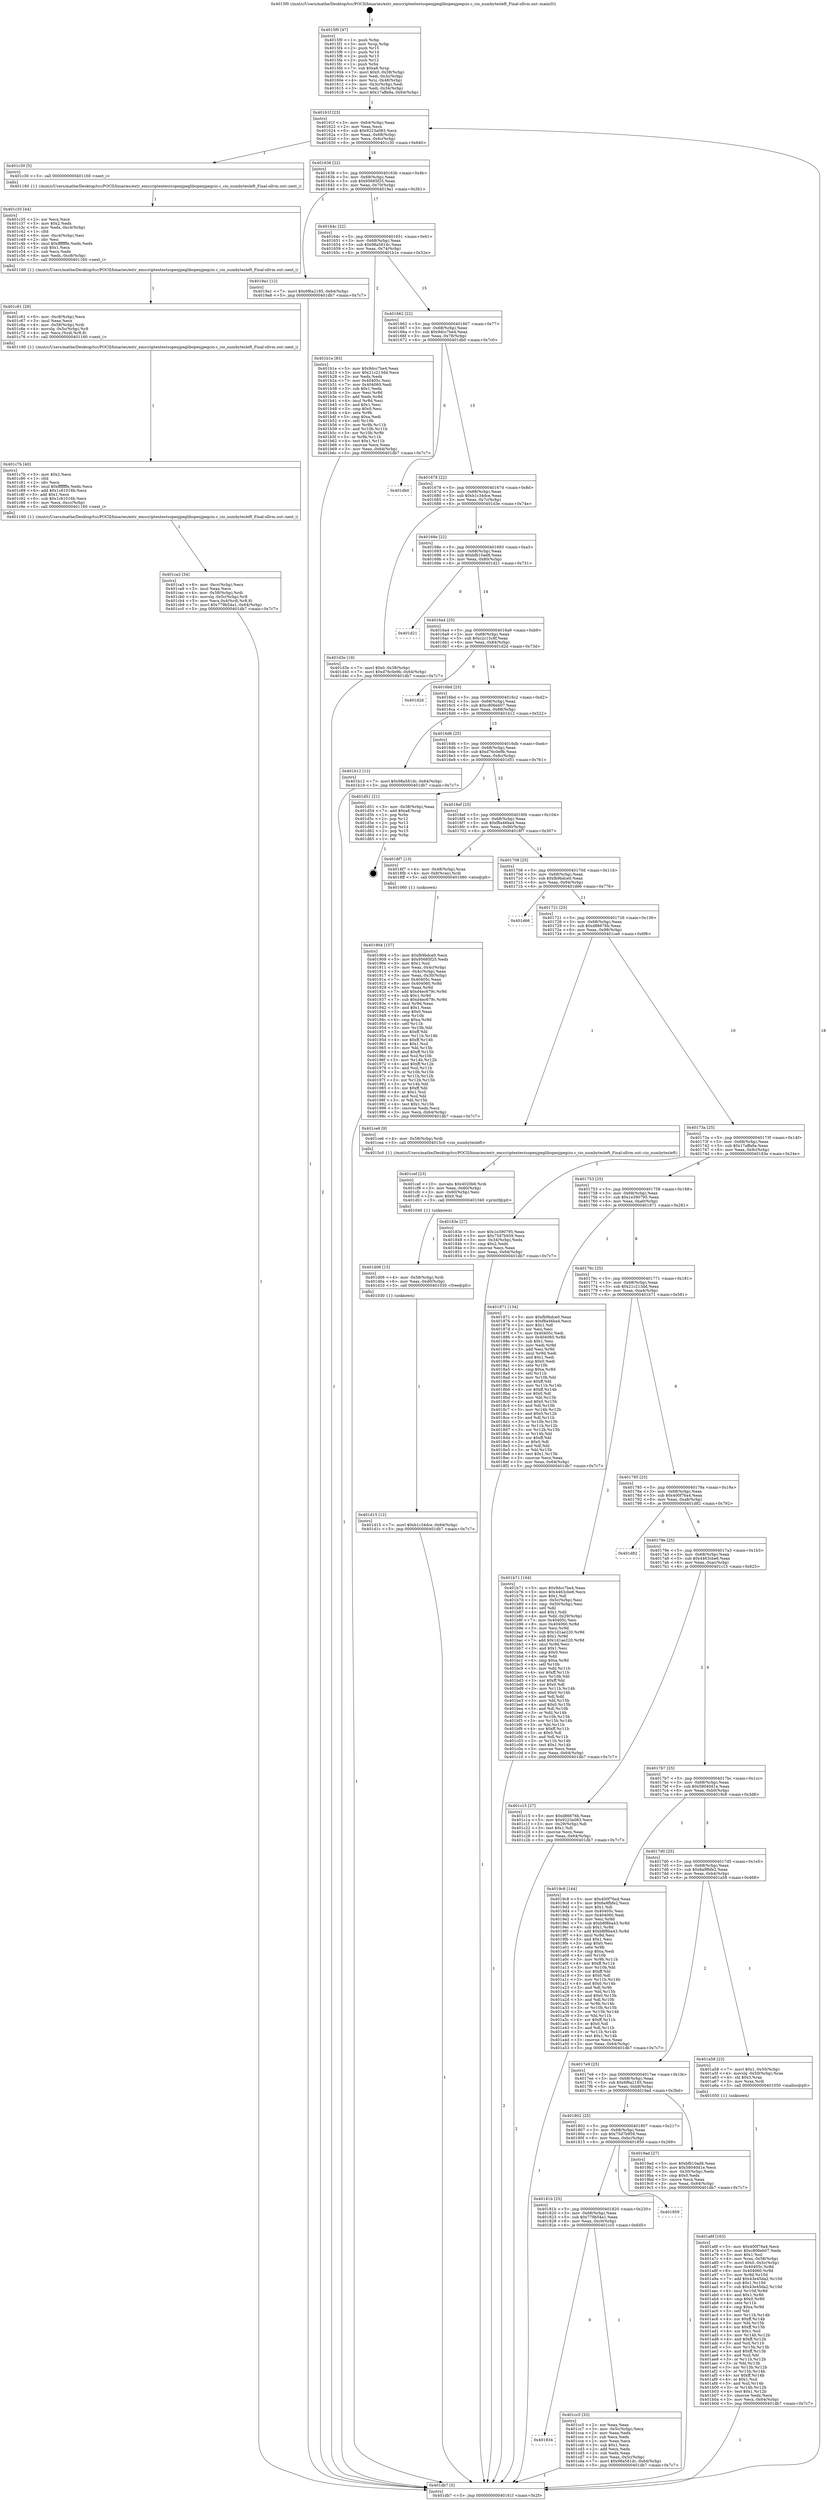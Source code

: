 digraph "0x4015f0" {
  label = "0x4015f0 (/mnt/c/Users/mathe/Desktop/tcc/POCII/binaries/extr_emscriptentestsopenjpeglibopenjpegcio.c_cio_numbytesleft_Final-ollvm.out::main(0))"
  labelloc = "t"
  node[shape=record]

  Entry [label="",width=0.3,height=0.3,shape=circle,fillcolor=black,style=filled]
  "0x40161f" [label="{
     0x40161f [23]\l
     | [instrs]\l
     &nbsp;&nbsp;0x40161f \<+3\>: mov -0x64(%rbp),%eax\l
     &nbsp;&nbsp;0x401622 \<+2\>: mov %eax,%ecx\l
     &nbsp;&nbsp;0x401624 \<+6\>: sub $0x9223a083,%ecx\l
     &nbsp;&nbsp;0x40162a \<+3\>: mov %eax,-0x68(%rbp)\l
     &nbsp;&nbsp;0x40162d \<+3\>: mov %ecx,-0x6c(%rbp)\l
     &nbsp;&nbsp;0x401630 \<+6\>: je 0000000000401c30 \<main+0x640\>\l
  }"]
  "0x401c30" [label="{
     0x401c30 [5]\l
     | [instrs]\l
     &nbsp;&nbsp;0x401c30 \<+5\>: call 0000000000401160 \<next_i\>\l
     | [calls]\l
     &nbsp;&nbsp;0x401160 \{1\} (/mnt/c/Users/mathe/Desktop/tcc/POCII/binaries/extr_emscriptentestsopenjpeglibopenjpegcio.c_cio_numbytesleft_Final-ollvm.out::next_i)\l
  }"]
  "0x401636" [label="{
     0x401636 [22]\l
     | [instrs]\l
     &nbsp;&nbsp;0x401636 \<+5\>: jmp 000000000040163b \<main+0x4b\>\l
     &nbsp;&nbsp;0x40163b \<+3\>: mov -0x68(%rbp),%eax\l
     &nbsp;&nbsp;0x40163e \<+5\>: sub $0x95685f25,%eax\l
     &nbsp;&nbsp;0x401643 \<+3\>: mov %eax,-0x70(%rbp)\l
     &nbsp;&nbsp;0x401646 \<+6\>: je 00000000004019a1 \<main+0x3b1\>\l
  }"]
  Exit [label="",width=0.3,height=0.3,shape=circle,fillcolor=black,style=filled,peripheries=2]
  "0x4019a1" [label="{
     0x4019a1 [12]\l
     | [instrs]\l
     &nbsp;&nbsp;0x4019a1 \<+7\>: movl $0x6f6a2185,-0x64(%rbp)\l
     &nbsp;&nbsp;0x4019a8 \<+5\>: jmp 0000000000401db7 \<main+0x7c7\>\l
  }"]
  "0x40164c" [label="{
     0x40164c [22]\l
     | [instrs]\l
     &nbsp;&nbsp;0x40164c \<+5\>: jmp 0000000000401651 \<main+0x61\>\l
     &nbsp;&nbsp;0x401651 \<+3\>: mov -0x68(%rbp),%eax\l
     &nbsp;&nbsp;0x401654 \<+5\>: sub $0x98a581dc,%eax\l
     &nbsp;&nbsp;0x401659 \<+3\>: mov %eax,-0x74(%rbp)\l
     &nbsp;&nbsp;0x40165c \<+6\>: je 0000000000401b1e \<main+0x52e\>\l
  }"]
  "0x401d15" [label="{
     0x401d15 [12]\l
     | [instrs]\l
     &nbsp;&nbsp;0x401d15 \<+7\>: movl $0xb1c34dce,-0x64(%rbp)\l
     &nbsp;&nbsp;0x401d1c \<+5\>: jmp 0000000000401db7 \<main+0x7c7\>\l
  }"]
  "0x401b1e" [label="{
     0x401b1e [83]\l
     | [instrs]\l
     &nbsp;&nbsp;0x401b1e \<+5\>: mov $0x9dcc7be4,%eax\l
     &nbsp;&nbsp;0x401b23 \<+5\>: mov $0x21c213dd,%ecx\l
     &nbsp;&nbsp;0x401b28 \<+2\>: xor %edx,%edx\l
     &nbsp;&nbsp;0x401b2a \<+7\>: mov 0x40405c,%esi\l
     &nbsp;&nbsp;0x401b31 \<+7\>: mov 0x404060,%edi\l
     &nbsp;&nbsp;0x401b38 \<+3\>: sub $0x1,%edx\l
     &nbsp;&nbsp;0x401b3b \<+3\>: mov %esi,%r8d\l
     &nbsp;&nbsp;0x401b3e \<+3\>: add %edx,%r8d\l
     &nbsp;&nbsp;0x401b41 \<+4\>: imul %r8d,%esi\l
     &nbsp;&nbsp;0x401b45 \<+3\>: and $0x1,%esi\l
     &nbsp;&nbsp;0x401b48 \<+3\>: cmp $0x0,%esi\l
     &nbsp;&nbsp;0x401b4b \<+4\>: sete %r9b\l
     &nbsp;&nbsp;0x401b4f \<+3\>: cmp $0xa,%edi\l
     &nbsp;&nbsp;0x401b52 \<+4\>: setl %r10b\l
     &nbsp;&nbsp;0x401b56 \<+3\>: mov %r9b,%r11b\l
     &nbsp;&nbsp;0x401b59 \<+3\>: and %r10b,%r11b\l
     &nbsp;&nbsp;0x401b5c \<+3\>: xor %r10b,%r9b\l
     &nbsp;&nbsp;0x401b5f \<+3\>: or %r9b,%r11b\l
     &nbsp;&nbsp;0x401b62 \<+4\>: test $0x1,%r11b\l
     &nbsp;&nbsp;0x401b66 \<+3\>: cmovne %ecx,%eax\l
     &nbsp;&nbsp;0x401b69 \<+3\>: mov %eax,-0x64(%rbp)\l
     &nbsp;&nbsp;0x401b6c \<+5\>: jmp 0000000000401db7 \<main+0x7c7\>\l
  }"]
  "0x401662" [label="{
     0x401662 [22]\l
     | [instrs]\l
     &nbsp;&nbsp;0x401662 \<+5\>: jmp 0000000000401667 \<main+0x77\>\l
     &nbsp;&nbsp;0x401667 \<+3\>: mov -0x68(%rbp),%eax\l
     &nbsp;&nbsp;0x40166a \<+5\>: sub $0x9dcc7be4,%eax\l
     &nbsp;&nbsp;0x40166f \<+3\>: mov %eax,-0x78(%rbp)\l
     &nbsp;&nbsp;0x401672 \<+6\>: je 0000000000401db0 \<main+0x7c0\>\l
  }"]
  "0x401d06" [label="{
     0x401d06 [15]\l
     | [instrs]\l
     &nbsp;&nbsp;0x401d06 \<+4\>: mov -0x58(%rbp),%rdi\l
     &nbsp;&nbsp;0x401d0a \<+6\>: mov %eax,-0xd0(%rbp)\l
     &nbsp;&nbsp;0x401d10 \<+5\>: call 0000000000401030 \<free@plt\>\l
     | [calls]\l
     &nbsp;&nbsp;0x401030 \{1\} (unknown)\l
  }"]
  "0x401db0" [label="{
     0x401db0\l
  }", style=dashed]
  "0x401678" [label="{
     0x401678 [22]\l
     | [instrs]\l
     &nbsp;&nbsp;0x401678 \<+5\>: jmp 000000000040167d \<main+0x8d\>\l
     &nbsp;&nbsp;0x40167d \<+3\>: mov -0x68(%rbp),%eax\l
     &nbsp;&nbsp;0x401680 \<+5\>: sub $0xb1c34dce,%eax\l
     &nbsp;&nbsp;0x401685 \<+3\>: mov %eax,-0x7c(%rbp)\l
     &nbsp;&nbsp;0x401688 \<+6\>: je 0000000000401d3e \<main+0x74e\>\l
  }"]
  "0x401cef" [label="{
     0x401cef [23]\l
     | [instrs]\l
     &nbsp;&nbsp;0x401cef \<+10\>: movabs $0x4020b6,%rdi\l
     &nbsp;&nbsp;0x401cf9 \<+3\>: mov %eax,-0x60(%rbp)\l
     &nbsp;&nbsp;0x401cfc \<+3\>: mov -0x60(%rbp),%esi\l
     &nbsp;&nbsp;0x401cff \<+2\>: mov $0x0,%al\l
     &nbsp;&nbsp;0x401d01 \<+5\>: call 0000000000401040 \<printf@plt\>\l
     | [calls]\l
     &nbsp;&nbsp;0x401040 \{1\} (unknown)\l
  }"]
  "0x401d3e" [label="{
     0x401d3e [19]\l
     | [instrs]\l
     &nbsp;&nbsp;0x401d3e \<+7\>: movl $0x0,-0x38(%rbp)\l
     &nbsp;&nbsp;0x401d45 \<+7\>: movl $0xd76c0e9b,-0x64(%rbp)\l
     &nbsp;&nbsp;0x401d4c \<+5\>: jmp 0000000000401db7 \<main+0x7c7\>\l
  }"]
  "0x40168e" [label="{
     0x40168e [22]\l
     | [instrs]\l
     &nbsp;&nbsp;0x40168e \<+5\>: jmp 0000000000401693 \<main+0xa3\>\l
     &nbsp;&nbsp;0x401693 \<+3\>: mov -0x68(%rbp),%eax\l
     &nbsp;&nbsp;0x401696 \<+5\>: sub $0xbfb10ad8,%eax\l
     &nbsp;&nbsp;0x40169b \<+3\>: mov %eax,-0x80(%rbp)\l
     &nbsp;&nbsp;0x40169e \<+6\>: je 0000000000401d21 \<main+0x731\>\l
  }"]
  "0x401834" [label="{
     0x401834\l
  }", style=dashed]
  "0x401d21" [label="{
     0x401d21\l
  }", style=dashed]
  "0x4016a4" [label="{
     0x4016a4 [25]\l
     | [instrs]\l
     &nbsp;&nbsp;0x4016a4 \<+5\>: jmp 00000000004016a9 \<main+0xb9\>\l
     &nbsp;&nbsp;0x4016a9 \<+3\>: mov -0x68(%rbp),%eax\l
     &nbsp;&nbsp;0x4016ac \<+5\>: sub $0xc2c15c8f,%eax\l
     &nbsp;&nbsp;0x4016b1 \<+6\>: mov %eax,-0x84(%rbp)\l
     &nbsp;&nbsp;0x4016b7 \<+6\>: je 0000000000401d2d \<main+0x73d\>\l
  }"]
  "0x401cc5" [label="{
     0x401cc5 [33]\l
     | [instrs]\l
     &nbsp;&nbsp;0x401cc5 \<+2\>: xor %eax,%eax\l
     &nbsp;&nbsp;0x401cc7 \<+3\>: mov -0x5c(%rbp),%ecx\l
     &nbsp;&nbsp;0x401cca \<+2\>: mov %eax,%edx\l
     &nbsp;&nbsp;0x401ccc \<+2\>: sub %ecx,%edx\l
     &nbsp;&nbsp;0x401cce \<+2\>: mov %eax,%ecx\l
     &nbsp;&nbsp;0x401cd0 \<+3\>: sub $0x1,%ecx\l
     &nbsp;&nbsp;0x401cd3 \<+2\>: add %ecx,%edx\l
     &nbsp;&nbsp;0x401cd5 \<+2\>: sub %edx,%eax\l
     &nbsp;&nbsp;0x401cd7 \<+3\>: mov %eax,-0x5c(%rbp)\l
     &nbsp;&nbsp;0x401cda \<+7\>: movl $0x98a581dc,-0x64(%rbp)\l
     &nbsp;&nbsp;0x401ce1 \<+5\>: jmp 0000000000401db7 \<main+0x7c7\>\l
  }"]
  "0x401d2d" [label="{
     0x401d2d\l
  }", style=dashed]
  "0x4016bd" [label="{
     0x4016bd [25]\l
     | [instrs]\l
     &nbsp;&nbsp;0x4016bd \<+5\>: jmp 00000000004016c2 \<main+0xd2\>\l
     &nbsp;&nbsp;0x4016c2 \<+3\>: mov -0x68(%rbp),%eax\l
     &nbsp;&nbsp;0x4016c5 \<+5\>: sub $0xc806eb07,%eax\l
     &nbsp;&nbsp;0x4016ca \<+6\>: mov %eax,-0x88(%rbp)\l
     &nbsp;&nbsp;0x4016d0 \<+6\>: je 0000000000401b12 \<main+0x522\>\l
  }"]
  "0x40181b" [label="{
     0x40181b [25]\l
     | [instrs]\l
     &nbsp;&nbsp;0x40181b \<+5\>: jmp 0000000000401820 \<main+0x230\>\l
     &nbsp;&nbsp;0x401820 \<+3\>: mov -0x68(%rbp),%eax\l
     &nbsp;&nbsp;0x401823 \<+5\>: sub $0x779b54a1,%eax\l
     &nbsp;&nbsp;0x401828 \<+6\>: mov %eax,-0xc0(%rbp)\l
     &nbsp;&nbsp;0x40182e \<+6\>: je 0000000000401cc5 \<main+0x6d5\>\l
  }"]
  "0x401b12" [label="{
     0x401b12 [12]\l
     | [instrs]\l
     &nbsp;&nbsp;0x401b12 \<+7\>: movl $0x98a581dc,-0x64(%rbp)\l
     &nbsp;&nbsp;0x401b19 \<+5\>: jmp 0000000000401db7 \<main+0x7c7\>\l
  }"]
  "0x4016d6" [label="{
     0x4016d6 [25]\l
     | [instrs]\l
     &nbsp;&nbsp;0x4016d6 \<+5\>: jmp 00000000004016db \<main+0xeb\>\l
     &nbsp;&nbsp;0x4016db \<+3\>: mov -0x68(%rbp),%eax\l
     &nbsp;&nbsp;0x4016de \<+5\>: sub $0xd76c0e9b,%eax\l
     &nbsp;&nbsp;0x4016e3 \<+6\>: mov %eax,-0x8c(%rbp)\l
     &nbsp;&nbsp;0x4016e9 \<+6\>: je 0000000000401d51 \<main+0x761\>\l
  }"]
  "0x401859" [label="{
     0x401859\l
  }", style=dashed]
  "0x401d51" [label="{
     0x401d51 [21]\l
     | [instrs]\l
     &nbsp;&nbsp;0x401d51 \<+3\>: mov -0x38(%rbp),%eax\l
     &nbsp;&nbsp;0x401d54 \<+7\>: add $0xa8,%rsp\l
     &nbsp;&nbsp;0x401d5b \<+1\>: pop %rbx\l
     &nbsp;&nbsp;0x401d5c \<+2\>: pop %r12\l
     &nbsp;&nbsp;0x401d5e \<+2\>: pop %r13\l
     &nbsp;&nbsp;0x401d60 \<+2\>: pop %r14\l
     &nbsp;&nbsp;0x401d62 \<+2\>: pop %r15\l
     &nbsp;&nbsp;0x401d64 \<+1\>: pop %rbp\l
     &nbsp;&nbsp;0x401d65 \<+1\>: ret\l
  }"]
  "0x4016ef" [label="{
     0x4016ef [25]\l
     | [instrs]\l
     &nbsp;&nbsp;0x4016ef \<+5\>: jmp 00000000004016f4 \<main+0x104\>\l
     &nbsp;&nbsp;0x4016f4 \<+3\>: mov -0x68(%rbp),%eax\l
     &nbsp;&nbsp;0x4016f7 \<+5\>: sub $0xf8a46ba4,%eax\l
     &nbsp;&nbsp;0x4016fc \<+6\>: mov %eax,-0x90(%rbp)\l
     &nbsp;&nbsp;0x401702 \<+6\>: je 00000000004018f7 \<main+0x307\>\l
  }"]
  "0x401ca3" [label="{
     0x401ca3 [34]\l
     | [instrs]\l
     &nbsp;&nbsp;0x401ca3 \<+6\>: mov -0xcc(%rbp),%ecx\l
     &nbsp;&nbsp;0x401ca9 \<+3\>: imul %eax,%ecx\l
     &nbsp;&nbsp;0x401cac \<+4\>: mov -0x58(%rbp),%rdi\l
     &nbsp;&nbsp;0x401cb0 \<+4\>: movslq -0x5c(%rbp),%r8\l
     &nbsp;&nbsp;0x401cb4 \<+5\>: mov %ecx,0x4(%rdi,%r8,8)\l
     &nbsp;&nbsp;0x401cb9 \<+7\>: movl $0x779b54a1,-0x64(%rbp)\l
     &nbsp;&nbsp;0x401cc0 \<+5\>: jmp 0000000000401db7 \<main+0x7c7\>\l
  }"]
  "0x4018f7" [label="{
     0x4018f7 [13]\l
     | [instrs]\l
     &nbsp;&nbsp;0x4018f7 \<+4\>: mov -0x48(%rbp),%rax\l
     &nbsp;&nbsp;0x4018fb \<+4\>: mov 0x8(%rax),%rdi\l
     &nbsp;&nbsp;0x4018ff \<+5\>: call 0000000000401060 \<atoi@plt\>\l
     | [calls]\l
     &nbsp;&nbsp;0x401060 \{1\} (unknown)\l
  }"]
  "0x401708" [label="{
     0x401708 [25]\l
     | [instrs]\l
     &nbsp;&nbsp;0x401708 \<+5\>: jmp 000000000040170d \<main+0x11d\>\l
     &nbsp;&nbsp;0x40170d \<+3\>: mov -0x68(%rbp),%eax\l
     &nbsp;&nbsp;0x401710 \<+5\>: sub $0xfb9bdce0,%eax\l
     &nbsp;&nbsp;0x401715 \<+6\>: mov %eax,-0x94(%rbp)\l
     &nbsp;&nbsp;0x40171b \<+6\>: je 0000000000401d66 \<main+0x776\>\l
  }"]
  "0x401c7b" [label="{
     0x401c7b [40]\l
     | [instrs]\l
     &nbsp;&nbsp;0x401c7b \<+5\>: mov $0x2,%ecx\l
     &nbsp;&nbsp;0x401c80 \<+1\>: cltd\l
     &nbsp;&nbsp;0x401c81 \<+2\>: idiv %ecx\l
     &nbsp;&nbsp;0x401c83 \<+6\>: imul $0xfffffffe,%edx,%ecx\l
     &nbsp;&nbsp;0x401c89 \<+6\>: add $0x1c61016b,%ecx\l
     &nbsp;&nbsp;0x401c8f \<+3\>: add $0x1,%ecx\l
     &nbsp;&nbsp;0x401c92 \<+6\>: sub $0x1c61016b,%ecx\l
     &nbsp;&nbsp;0x401c98 \<+6\>: mov %ecx,-0xcc(%rbp)\l
     &nbsp;&nbsp;0x401c9e \<+5\>: call 0000000000401160 \<next_i\>\l
     | [calls]\l
     &nbsp;&nbsp;0x401160 \{1\} (/mnt/c/Users/mathe/Desktop/tcc/POCII/binaries/extr_emscriptentestsopenjpeglibopenjpegcio.c_cio_numbytesleft_Final-ollvm.out::next_i)\l
  }"]
  "0x401d66" [label="{
     0x401d66\l
  }", style=dashed]
  "0x401721" [label="{
     0x401721 [25]\l
     | [instrs]\l
     &nbsp;&nbsp;0x401721 \<+5\>: jmp 0000000000401726 \<main+0x136\>\l
     &nbsp;&nbsp;0x401726 \<+3\>: mov -0x68(%rbp),%eax\l
     &nbsp;&nbsp;0x401729 \<+5\>: sub $0xd86676b,%eax\l
     &nbsp;&nbsp;0x40172e \<+6\>: mov %eax,-0x98(%rbp)\l
     &nbsp;&nbsp;0x401734 \<+6\>: je 0000000000401ce6 \<main+0x6f6\>\l
  }"]
  "0x401c61" [label="{
     0x401c61 [26]\l
     | [instrs]\l
     &nbsp;&nbsp;0x401c61 \<+6\>: mov -0xc8(%rbp),%ecx\l
     &nbsp;&nbsp;0x401c67 \<+3\>: imul %eax,%ecx\l
     &nbsp;&nbsp;0x401c6a \<+4\>: mov -0x58(%rbp),%rdi\l
     &nbsp;&nbsp;0x401c6e \<+4\>: movslq -0x5c(%rbp),%r8\l
     &nbsp;&nbsp;0x401c72 \<+4\>: mov %ecx,(%rdi,%r8,8)\l
     &nbsp;&nbsp;0x401c76 \<+5\>: call 0000000000401160 \<next_i\>\l
     | [calls]\l
     &nbsp;&nbsp;0x401160 \{1\} (/mnt/c/Users/mathe/Desktop/tcc/POCII/binaries/extr_emscriptentestsopenjpeglibopenjpegcio.c_cio_numbytesleft_Final-ollvm.out::next_i)\l
  }"]
  "0x401ce6" [label="{
     0x401ce6 [9]\l
     | [instrs]\l
     &nbsp;&nbsp;0x401ce6 \<+4\>: mov -0x58(%rbp),%rdi\l
     &nbsp;&nbsp;0x401cea \<+5\>: call 00000000004015c0 \<cio_numbytesleft\>\l
     | [calls]\l
     &nbsp;&nbsp;0x4015c0 \{1\} (/mnt/c/Users/mathe/Desktop/tcc/POCII/binaries/extr_emscriptentestsopenjpeglibopenjpegcio.c_cio_numbytesleft_Final-ollvm.out::cio_numbytesleft)\l
  }"]
  "0x40173a" [label="{
     0x40173a [25]\l
     | [instrs]\l
     &nbsp;&nbsp;0x40173a \<+5\>: jmp 000000000040173f \<main+0x14f\>\l
     &nbsp;&nbsp;0x40173f \<+3\>: mov -0x68(%rbp),%eax\l
     &nbsp;&nbsp;0x401742 \<+5\>: sub $0x17affa9a,%eax\l
     &nbsp;&nbsp;0x401747 \<+6\>: mov %eax,-0x9c(%rbp)\l
     &nbsp;&nbsp;0x40174d \<+6\>: je 000000000040183e \<main+0x24e\>\l
  }"]
  "0x401c35" [label="{
     0x401c35 [44]\l
     | [instrs]\l
     &nbsp;&nbsp;0x401c35 \<+2\>: xor %ecx,%ecx\l
     &nbsp;&nbsp;0x401c37 \<+5\>: mov $0x2,%edx\l
     &nbsp;&nbsp;0x401c3c \<+6\>: mov %edx,-0xc4(%rbp)\l
     &nbsp;&nbsp;0x401c42 \<+1\>: cltd\l
     &nbsp;&nbsp;0x401c43 \<+6\>: mov -0xc4(%rbp),%esi\l
     &nbsp;&nbsp;0x401c49 \<+2\>: idiv %esi\l
     &nbsp;&nbsp;0x401c4b \<+6\>: imul $0xfffffffe,%edx,%edx\l
     &nbsp;&nbsp;0x401c51 \<+3\>: sub $0x1,%ecx\l
     &nbsp;&nbsp;0x401c54 \<+2\>: sub %ecx,%edx\l
     &nbsp;&nbsp;0x401c56 \<+6\>: mov %edx,-0xc8(%rbp)\l
     &nbsp;&nbsp;0x401c5c \<+5\>: call 0000000000401160 \<next_i\>\l
     | [calls]\l
     &nbsp;&nbsp;0x401160 \{1\} (/mnt/c/Users/mathe/Desktop/tcc/POCII/binaries/extr_emscriptentestsopenjpeglibopenjpegcio.c_cio_numbytesleft_Final-ollvm.out::next_i)\l
  }"]
  "0x40183e" [label="{
     0x40183e [27]\l
     | [instrs]\l
     &nbsp;&nbsp;0x40183e \<+5\>: mov $0x1e390795,%eax\l
     &nbsp;&nbsp;0x401843 \<+5\>: mov $0x75d7b959,%ecx\l
     &nbsp;&nbsp;0x401848 \<+3\>: mov -0x34(%rbp),%edx\l
     &nbsp;&nbsp;0x40184b \<+3\>: cmp $0x2,%edx\l
     &nbsp;&nbsp;0x40184e \<+3\>: cmovne %ecx,%eax\l
     &nbsp;&nbsp;0x401851 \<+3\>: mov %eax,-0x64(%rbp)\l
     &nbsp;&nbsp;0x401854 \<+5\>: jmp 0000000000401db7 \<main+0x7c7\>\l
  }"]
  "0x401753" [label="{
     0x401753 [25]\l
     | [instrs]\l
     &nbsp;&nbsp;0x401753 \<+5\>: jmp 0000000000401758 \<main+0x168\>\l
     &nbsp;&nbsp;0x401758 \<+3\>: mov -0x68(%rbp),%eax\l
     &nbsp;&nbsp;0x40175b \<+5\>: sub $0x1e390795,%eax\l
     &nbsp;&nbsp;0x401760 \<+6\>: mov %eax,-0xa0(%rbp)\l
     &nbsp;&nbsp;0x401766 \<+6\>: je 0000000000401871 \<main+0x281\>\l
  }"]
  "0x401db7" [label="{
     0x401db7 [5]\l
     | [instrs]\l
     &nbsp;&nbsp;0x401db7 \<+5\>: jmp 000000000040161f \<main+0x2f\>\l
  }"]
  "0x4015f0" [label="{
     0x4015f0 [47]\l
     | [instrs]\l
     &nbsp;&nbsp;0x4015f0 \<+1\>: push %rbp\l
     &nbsp;&nbsp;0x4015f1 \<+3\>: mov %rsp,%rbp\l
     &nbsp;&nbsp;0x4015f4 \<+2\>: push %r15\l
     &nbsp;&nbsp;0x4015f6 \<+2\>: push %r14\l
     &nbsp;&nbsp;0x4015f8 \<+2\>: push %r13\l
     &nbsp;&nbsp;0x4015fa \<+2\>: push %r12\l
     &nbsp;&nbsp;0x4015fc \<+1\>: push %rbx\l
     &nbsp;&nbsp;0x4015fd \<+7\>: sub $0xa8,%rsp\l
     &nbsp;&nbsp;0x401604 \<+7\>: movl $0x0,-0x38(%rbp)\l
     &nbsp;&nbsp;0x40160b \<+3\>: mov %edi,-0x3c(%rbp)\l
     &nbsp;&nbsp;0x40160e \<+4\>: mov %rsi,-0x48(%rbp)\l
     &nbsp;&nbsp;0x401612 \<+3\>: mov -0x3c(%rbp),%edi\l
     &nbsp;&nbsp;0x401615 \<+3\>: mov %edi,-0x34(%rbp)\l
     &nbsp;&nbsp;0x401618 \<+7\>: movl $0x17affa9a,-0x64(%rbp)\l
  }"]
  "0x401a6f" [label="{
     0x401a6f [163]\l
     | [instrs]\l
     &nbsp;&nbsp;0x401a6f \<+5\>: mov $0x400f76a4,%ecx\l
     &nbsp;&nbsp;0x401a74 \<+5\>: mov $0xc806eb07,%edx\l
     &nbsp;&nbsp;0x401a79 \<+3\>: mov $0x1,%sil\l
     &nbsp;&nbsp;0x401a7c \<+4\>: mov %rax,-0x58(%rbp)\l
     &nbsp;&nbsp;0x401a80 \<+7\>: movl $0x0,-0x5c(%rbp)\l
     &nbsp;&nbsp;0x401a87 \<+8\>: mov 0x40405c,%r8d\l
     &nbsp;&nbsp;0x401a8f \<+8\>: mov 0x404060,%r9d\l
     &nbsp;&nbsp;0x401a97 \<+3\>: mov %r8d,%r10d\l
     &nbsp;&nbsp;0x401a9a \<+7\>: add $0x43e45da2,%r10d\l
     &nbsp;&nbsp;0x401aa1 \<+4\>: sub $0x1,%r10d\l
     &nbsp;&nbsp;0x401aa5 \<+7\>: sub $0x43e45da2,%r10d\l
     &nbsp;&nbsp;0x401aac \<+4\>: imul %r10d,%r8d\l
     &nbsp;&nbsp;0x401ab0 \<+4\>: and $0x1,%r8d\l
     &nbsp;&nbsp;0x401ab4 \<+4\>: cmp $0x0,%r8d\l
     &nbsp;&nbsp;0x401ab8 \<+4\>: sete %r11b\l
     &nbsp;&nbsp;0x401abc \<+4\>: cmp $0xa,%r9d\l
     &nbsp;&nbsp;0x401ac0 \<+3\>: setl %bl\l
     &nbsp;&nbsp;0x401ac3 \<+3\>: mov %r11b,%r14b\l
     &nbsp;&nbsp;0x401ac6 \<+4\>: xor $0xff,%r14b\l
     &nbsp;&nbsp;0x401aca \<+3\>: mov %bl,%r15b\l
     &nbsp;&nbsp;0x401acd \<+4\>: xor $0xff,%r15b\l
     &nbsp;&nbsp;0x401ad1 \<+4\>: xor $0x1,%sil\l
     &nbsp;&nbsp;0x401ad5 \<+3\>: mov %r14b,%r12b\l
     &nbsp;&nbsp;0x401ad8 \<+4\>: and $0xff,%r12b\l
     &nbsp;&nbsp;0x401adc \<+3\>: and %sil,%r11b\l
     &nbsp;&nbsp;0x401adf \<+3\>: mov %r15b,%r13b\l
     &nbsp;&nbsp;0x401ae2 \<+4\>: and $0xff,%r13b\l
     &nbsp;&nbsp;0x401ae6 \<+3\>: and %sil,%bl\l
     &nbsp;&nbsp;0x401ae9 \<+3\>: or %r11b,%r12b\l
     &nbsp;&nbsp;0x401aec \<+3\>: or %bl,%r13b\l
     &nbsp;&nbsp;0x401aef \<+3\>: xor %r13b,%r12b\l
     &nbsp;&nbsp;0x401af2 \<+3\>: or %r15b,%r14b\l
     &nbsp;&nbsp;0x401af5 \<+4\>: xor $0xff,%r14b\l
     &nbsp;&nbsp;0x401af9 \<+4\>: or $0x1,%sil\l
     &nbsp;&nbsp;0x401afd \<+3\>: and %sil,%r14b\l
     &nbsp;&nbsp;0x401b00 \<+3\>: or %r14b,%r12b\l
     &nbsp;&nbsp;0x401b03 \<+4\>: test $0x1,%r12b\l
     &nbsp;&nbsp;0x401b07 \<+3\>: cmovne %edx,%ecx\l
     &nbsp;&nbsp;0x401b0a \<+3\>: mov %ecx,-0x64(%rbp)\l
     &nbsp;&nbsp;0x401b0d \<+5\>: jmp 0000000000401db7 \<main+0x7c7\>\l
  }"]
  "0x401871" [label="{
     0x401871 [134]\l
     | [instrs]\l
     &nbsp;&nbsp;0x401871 \<+5\>: mov $0xfb9bdce0,%eax\l
     &nbsp;&nbsp;0x401876 \<+5\>: mov $0xf8a46ba4,%ecx\l
     &nbsp;&nbsp;0x40187b \<+2\>: mov $0x1,%dl\l
     &nbsp;&nbsp;0x40187d \<+2\>: xor %esi,%esi\l
     &nbsp;&nbsp;0x40187f \<+7\>: mov 0x40405c,%edi\l
     &nbsp;&nbsp;0x401886 \<+8\>: mov 0x404060,%r8d\l
     &nbsp;&nbsp;0x40188e \<+3\>: sub $0x1,%esi\l
     &nbsp;&nbsp;0x401891 \<+3\>: mov %edi,%r9d\l
     &nbsp;&nbsp;0x401894 \<+3\>: add %esi,%r9d\l
     &nbsp;&nbsp;0x401897 \<+4\>: imul %r9d,%edi\l
     &nbsp;&nbsp;0x40189b \<+3\>: and $0x1,%edi\l
     &nbsp;&nbsp;0x40189e \<+3\>: cmp $0x0,%edi\l
     &nbsp;&nbsp;0x4018a1 \<+4\>: sete %r10b\l
     &nbsp;&nbsp;0x4018a5 \<+4\>: cmp $0xa,%r8d\l
     &nbsp;&nbsp;0x4018a9 \<+4\>: setl %r11b\l
     &nbsp;&nbsp;0x4018ad \<+3\>: mov %r10b,%bl\l
     &nbsp;&nbsp;0x4018b0 \<+3\>: xor $0xff,%bl\l
     &nbsp;&nbsp;0x4018b3 \<+3\>: mov %r11b,%r14b\l
     &nbsp;&nbsp;0x4018b6 \<+4\>: xor $0xff,%r14b\l
     &nbsp;&nbsp;0x4018ba \<+3\>: xor $0x0,%dl\l
     &nbsp;&nbsp;0x4018bd \<+3\>: mov %bl,%r15b\l
     &nbsp;&nbsp;0x4018c0 \<+4\>: and $0x0,%r15b\l
     &nbsp;&nbsp;0x4018c4 \<+3\>: and %dl,%r10b\l
     &nbsp;&nbsp;0x4018c7 \<+3\>: mov %r14b,%r12b\l
     &nbsp;&nbsp;0x4018ca \<+4\>: and $0x0,%r12b\l
     &nbsp;&nbsp;0x4018ce \<+3\>: and %dl,%r11b\l
     &nbsp;&nbsp;0x4018d1 \<+3\>: or %r10b,%r15b\l
     &nbsp;&nbsp;0x4018d4 \<+3\>: or %r11b,%r12b\l
     &nbsp;&nbsp;0x4018d7 \<+3\>: xor %r12b,%r15b\l
     &nbsp;&nbsp;0x4018da \<+3\>: or %r14b,%bl\l
     &nbsp;&nbsp;0x4018dd \<+3\>: xor $0xff,%bl\l
     &nbsp;&nbsp;0x4018e0 \<+3\>: or $0x0,%dl\l
     &nbsp;&nbsp;0x4018e3 \<+2\>: and %dl,%bl\l
     &nbsp;&nbsp;0x4018e5 \<+3\>: or %bl,%r15b\l
     &nbsp;&nbsp;0x4018e8 \<+4\>: test $0x1,%r15b\l
     &nbsp;&nbsp;0x4018ec \<+3\>: cmovne %ecx,%eax\l
     &nbsp;&nbsp;0x4018ef \<+3\>: mov %eax,-0x64(%rbp)\l
     &nbsp;&nbsp;0x4018f2 \<+5\>: jmp 0000000000401db7 \<main+0x7c7\>\l
  }"]
  "0x40176c" [label="{
     0x40176c [25]\l
     | [instrs]\l
     &nbsp;&nbsp;0x40176c \<+5\>: jmp 0000000000401771 \<main+0x181\>\l
     &nbsp;&nbsp;0x401771 \<+3\>: mov -0x68(%rbp),%eax\l
     &nbsp;&nbsp;0x401774 \<+5\>: sub $0x21c213dd,%eax\l
     &nbsp;&nbsp;0x401779 \<+6\>: mov %eax,-0xa4(%rbp)\l
     &nbsp;&nbsp;0x40177f \<+6\>: je 0000000000401b71 \<main+0x581\>\l
  }"]
  "0x401904" [label="{
     0x401904 [157]\l
     | [instrs]\l
     &nbsp;&nbsp;0x401904 \<+5\>: mov $0xfb9bdce0,%ecx\l
     &nbsp;&nbsp;0x401909 \<+5\>: mov $0x95685f25,%edx\l
     &nbsp;&nbsp;0x40190e \<+3\>: mov $0x1,%sil\l
     &nbsp;&nbsp;0x401911 \<+3\>: mov %eax,-0x4c(%rbp)\l
     &nbsp;&nbsp;0x401914 \<+3\>: mov -0x4c(%rbp),%eax\l
     &nbsp;&nbsp;0x401917 \<+3\>: mov %eax,-0x30(%rbp)\l
     &nbsp;&nbsp;0x40191a \<+7\>: mov 0x40405c,%eax\l
     &nbsp;&nbsp;0x401921 \<+8\>: mov 0x404060,%r8d\l
     &nbsp;&nbsp;0x401929 \<+3\>: mov %eax,%r9d\l
     &nbsp;&nbsp;0x40192c \<+7\>: add $0xd4ec679c,%r9d\l
     &nbsp;&nbsp;0x401933 \<+4\>: sub $0x1,%r9d\l
     &nbsp;&nbsp;0x401937 \<+7\>: sub $0xd4ec679c,%r9d\l
     &nbsp;&nbsp;0x40193e \<+4\>: imul %r9d,%eax\l
     &nbsp;&nbsp;0x401942 \<+3\>: and $0x1,%eax\l
     &nbsp;&nbsp;0x401945 \<+3\>: cmp $0x0,%eax\l
     &nbsp;&nbsp;0x401948 \<+4\>: sete %r10b\l
     &nbsp;&nbsp;0x40194c \<+4\>: cmp $0xa,%r8d\l
     &nbsp;&nbsp;0x401950 \<+4\>: setl %r11b\l
     &nbsp;&nbsp;0x401954 \<+3\>: mov %r10b,%bl\l
     &nbsp;&nbsp;0x401957 \<+3\>: xor $0xff,%bl\l
     &nbsp;&nbsp;0x40195a \<+3\>: mov %r11b,%r14b\l
     &nbsp;&nbsp;0x40195d \<+4\>: xor $0xff,%r14b\l
     &nbsp;&nbsp;0x401961 \<+4\>: xor $0x1,%sil\l
     &nbsp;&nbsp;0x401965 \<+3\>: mov %bl,%r15b\l
     &nbsp;&nbsp;0x401968 \<+4\>: and $0xff,%r15b\l
     &nbsp;&nbsp;0x40196c \<+3\>: and %sil,%r10b\l
     &nbsp;&nbsp;0x40196f \<+3\>: mov %r14b,%r12b\l
     &nbsp;&nbsp;0x401972 \<+4\>: and $0xff,%r12b\l
     &nbsp;&nbsp;0x401976 \<+3\>: and %sil,%r11b\l
     &nbsp;&nbsp;0x401979 \<+3\>: or %r10b,%r15b\l
     &nbsp;&nbsp;0x40197c \<+3\>: or %r11b,%r12b\l
     &nbsp;&nbsp;0x40197f \<+3\>: xor %r12b,%r15b\l
     &nbsp;&nbsp;0x401982 \<+3\>: or %r14b,%bl\l
     &nbsp;&nbsp;0x401985 \<+3\>: xor $0xff,%bl\l
     &nbsp;&nbsp;0x401988 \<+4\>: or $0x1,%sil\l
     &nbsp;&nbsp;0x40198c \<+3\>: and %sil,%bl\l
     &nbsp;&nbsp;0x40198f \<+3\>: or %bl,%r15b\l
     &nbsp;&nbsp;0x401992 \<+4\>: test $0x1,%r15b\l
     &nbsp;&nbsp;0x401996 \<+3\>: cmovne %edx,%ecx\l
     &nbsp;&nbsp;0x401999 \<+3\>: mov %ecx,-0x64(%rbp)\l
     &nbsp;&nbsp;0x40199c \<+5\>: jmp 0000000000401db7 \<main+0x7c7\>\l
  }"]
  "0x401802" [label="{
     0x401802 [25]\l
     | [instrs]\l
     &nbsp;&nbsp;0x401802 \<+5\>: jmp 0000000000401807 \<main+0x217\>\l
     &nbsp;&nbsp;0x401807 \<+3\>: mov -0x68(%rbp),%eax\l
     &nbsp;&nbsp;0x40180a \<+5\>: sub $0x75d7b959,%eax\l
     &nbsp;&nbsp;0x40180f \<+6\>: mov %eax,-0xbc(%rbp)\l
     &nbsp;&nbsp;0x401815 \<+6\>: je 0000000000401859 \<main+0x269\>\l
  }"]
  "0x401b71" [label="{
     0x401b71 [164]\l
     | [instrs]\l
     &nbsp;&nbsp;0x401b71 \<+5\>: mov $0x9dcc7be4,%eax\l
     &nbsp;&nbsp;0x401b76 \<+5\>: mov $0x4463cbe6,%ecx\l
     &nbsp;&nbsp;0x401b7b \<+2\>: mov $0x1,%dl\l
     &nbsp;&nbsp;0x401b7d \<+3\>: mov -0x5c(%rbp),%esi\l
     &nbsp;&nbsp;0x401b80 \<+3\>: cmp -0x50(%rbp),%esi\l
     &nbsp;&nbsp;0x401b83 \<+4\>: setl %dil\l
     &nbsp;&nbsp;0x401b87 \<+4\>: and $0x1,%dil\l
     &nbsp;&nbsp;0x401b8b \<+4\>: mov %dil,-0x29(%rbp)\l
     &nbsp;&nbsp;0x401b8f \<+7\>: mov 0x40405c,%esi\l
     &nbsp;&nbsp;0x401b96 \<+8\>: mov 0x404060,%r8d\l
     &nbsp;&nbsp;0x401b9e \<+3\>: mov %esi,%r9d\l
     &nbsp;&nbsp;0x401ba1 \<+7\>: sub $0x1d1ae220,%r9d\l
     &nbsp;&nbsp;0x401ba8 \<+4\>: sub $0x1,%r9d\l
     &nbsp;&nbsp;0x401bac \<+7\>: add $0x1d1ae220,%r9d\l
     &nbsp;&nbsp;0x401bb3 \<+4\>: imul %r9d,%esi\l
     &nbsp;&nbsp;0x401bb7 \<+3\>: and $0x1,%esi\l
     &nbsp;&nbsp;0x401bba \<+3\>: cmp $0x0,%esi\l
     &nbsp;&nbsp;0x401bbd \<+4\>: sete %dil\l
     &nbsp;&nbsp;0x401bc1 \<+4\>: cmp $0xa,%r8d\l
     &nbsp;&nbsp;0x401bc5 \<+4\>: setl %r10b\l
     &nbsp;&nbsp;0x401bc9 \<+3\>: mov %dil,%r11b\l
     &nbsp;&nbsp;0x401bcc \<+4\>: xor $0xff,%r11b\l
     &nbsp;&nbsp;0x401bd0 \<+3\>: mov %r10b,%bl\l
     &nbsp;&nbsp;0x401bd3 \<+3\>: xor $0xff,%bl\l
     &nbsp;&nbsp;0x401bd6 \<+3\>: xor $0x0,%dl\l
     &nbsp;&nbsp;0x401bd9 \<+3\>: mov %r11b,%r14b\l
     &nbsp;&nbsp;0x401bdc \<+4\>: and $0x0,%r14b\l
     &nbsp;&nbsp;0x401be0 \<+3\>: and %dl,%dil\l
     &nbsp;&nbsp;0x401be3 \<+3\>: mov %bl,%r15b\l
     &nbsp;&nbsp;0x401be6 \<+4\>: and $0x0,%r15b\l
     &nbsp;&nbsp;0x401bea \<+3\>: and %dl,%r10b\l
     &nbsp;&nbsp;0x401bed \<+3\>: or %dil,%r14b\l
     &nbsp;&nbsp;0x401bf0 \<+3\>: or %r10b,%r15b\l
     &nbsp;&nbsp;0x401bf3 \<+3\>: xor %r15b,%r14b\l
     &nbsp;&nbsp;0x401bf6 \<+3\>: or %bl,%r11b\l
     &nbsp;&nbsp;0x401bf9 \<+4\>: xor $0xff,%r11b\l
     &nbsp;&nbsp;0x401bfd \<+3\>: or $0x0,%dl\l
     &nbsp;&nbsp;0x401c00 \<+3\>: and %dl,%r11b\l
     &nbsp;&nbsp;0x401c03 \<+3\>: or %r11b,%r14b\l
     &nbsp;&nbsp;0x401c06 \<+4\>: test $0x1,%r14b\l
     &nbsp;&nbsp;0x401c0a \<+3\>: cmovne %ecx,%eax\l
     &nbsp;&nbsp;0x401c0d \<+3\>: mov %eax,-0x64(%rbp)\l
     &nbsp;&nbsp;0x401c10 \<+5\>: jmp 0000000000401db7 \<main+0x7c7\>\l
  }"]
  "0x401785" [label="{
     0x401785 [25]\l
     | [instrs]\l
     &nbsp;&nbsp;0x401785 \<+5\>: jmp 000000000040178a \<main+0x19a\>\l
     &nbsp;&nbsp;0x40178a \<+3\>: mov -0x68(%rbp),%eax\l
     &nbsp;&nbsp;0x40178d \<+5\>: sub $0x400f76a4,%eax\l
     &nbsp;&nbsp;0x401792 \<+6\>: mov %eax,-0xa8(%rbp)\l
     &nbsp;&nbsp;0x401798 \<+6\>: je 0000000000401d82 \<main+0x792\>\l
  }"]
  "0x4019ad" [label="{
     0x4019ad [27]\l
     | [instrs]\l
     &nbsp;&nbsp;0x4019ad \<+5\>: mov $0xbfb10ad8,%eax\l
     &nbsp;&nbsp;0x4019b2 \<+5\>: mov $0x58040d1e,%ecx\l
     &nbsp;&nbsp;0x4019b7 \<+3\>: mov -0x30(%rbp),%edx\l
     &nbsp;&nbsp;0x4019ba \<+3\>: cmp $0x0,%edx\l
     &nbsp;&nbsp;0x4019bd \<+3\>: cmove %ecx,%eax\l
     &nbsp;&nbsp;0x4019c0 \<+3\>: mov %eax,-0x64(%rbp)\l
     &nbsp;&nbsp;0x4019c3 \<+5\>: jmp 0000000000401db7 \<main+0x7c7\>\l
  }"]
  "0x401d82" [label="{
     0x401d82\l
  }", style=dashed]
  "0x40179e" [label="{
     0x40179e [25]\l
     | [instrs]\l
     &nbsp;&nbsp;0x40179e \<+5\>: jmp 00000000004017a3 \<main+0x1b3\>\l
     &nbsp;&nbsp;0x4017a3 \<+3\>: mov -0x68(%rbp),%eax\l
     &nbsp;&nbsp;0x4017a6 \<+5\>: sub $0x4463cbe6,%eax\l
     &nbsp;&nbsp;0x4017ab \<+6\>: mov %eax,-0xac(%rbp)\l
     &nbsp;&nbsp;0x4017b1 \<+6\>: je 0000000000401c15 \<main+0x625\>\l
  }"]
  "0x4017e9" [label="{
     0x4017e9 [25]\l
     | [instrs]\l
     &nbsp;&nbsp;0x4017e9 \<+5\>: jmp 00000000004017ee \<main+0x1fe\>\l
     &nbsp;&nbsp;0x4017ee \<+3\>: mov -0x68(%rbp),%eax\l
     &nbsp;&nbsp;0x4017f1 \<+5\>: sub $0x6f6a2185,%eax\l
     &nbsp;&nbsp;0x4017f6 \<+6\>: mov %eax,-0xb8(%rbp)\l
     &nbsp;&nbsp;0x4017fc \<+6\>: je 00000000004019ad \<main+0x3bd\>\l
  }"]
  "0x401c15" [label="{
     0x401c15 [27]\l
     | [instrs]\l
     &nbsp;&nbsp;0x401c15 \<+5\>: mov $0xd86676b,%eax\l
     &nbsp;&nbsp;0x401c1a \<+5\>: mov $0x9223a083,%ecx\l
     &nbsp;&nbsp;0x401c1f \<+3\>: mov -0x29(%rbp),%dl\l
     &nbsp;&nbsp;0x401c22 \<+3\>: test $0x1,%dl\l
     &nbsp;&nbsp;0x401c25 \<+3\>: cmovne %ecx,%eax\l
     &nbsp;&nbsp;0x401c28 \<+3\>: mov %eax,-0x64(%rbp)\l
     &nbsp;&nbsp;0x401c2b \<+5\>: jmp 0000000000401db7 \<main+0x7c7\>\l
  }"]
  "0x4017b7" [label="{
     0x4017b7 [25]\l
     | [instrs]\l
     &nbsp;&nbsp;0x4017b7 \<+5\>: jmp 00000000004017bc \<main+0x1cc\>\l
     &nbsp;&nbsp;0x4017bc \<+3\>: mov -0x68(%rbp),%eax\l
     &nbsp;&nbsp;0x4017bf \<+5\>: sub $0x58040d1e,%eax\l
     &nbsp;&nbsp;0x4017c4 \<+6\>: mov %eax,-0xb0(%rbp)\l
     &nbsp;&nbsp;0x4017ca \<+6\>: je 00000000004019c8 \<main+0x3d8\>\l
  }"]
  "0x401a58" [label="{
     0x401a58 [23]\l
     | [instrs]\l
     &nbsp;&nbsp;0x401a58 \<+7\>: movl $0x1,-0x50(%rbp)\l
     &nbsp;&nbsp;0x401a5f \<+4\>: movslq -0x50(%rbp),%rax\l
     &nbsp;&nbsp;0x401a63 \<+4\>: shl $0x3,%rax\l
     &nbsp;&nbsp;0x401a67 \<+3\>: mov %rax,%rdi\l
     &nbsp;&nbsp;0x401a6a \<+5\>: call 0000000000401050 \<malloc@plt\>\l
     | [calls]\l
     &nbsp;&nbsp;0x401050 \{1\} (unknown)\l
  }"]
  "0x4019c8" [label="{
     0x4019c8 [144]\l
     | [instrs]\l
     &nbsp;&nbsp;0x4019c8 \<+5\>: mov $0x400f76a4,%eax\l
     &nbsp;&nbsp;0x4019cd \<+5\>: mov $0x6a9fbfe2,%ecx\l
     &nbsp;&nbsp;0x4019d2 \<+2\>: mov $0x1,%dl\l
     &nbsp;&nbsp;0x4019d4 \<+7\>: mov 0x40405c,%esi\l
     &nbsp;&nbsp;0x4019db \<+7\>: mov 0x404060,%edi\l
     &nbsp;&nbsp;0x4019e2 \<+3\>: mov %esi,%r8d\l
     &nbsp;&nbsp;0x4019e5 \<+7\>: sub $0xb8f8ba43,%r8d\l
     &nbsp;&nbsp;0x4019ec \<+4\>: sub $0x1,%r8d\l
     &nbsp;&nbsp;0x4019f0 \<+7\>: add $0xb8f8ba43,%r8d\l
     &nbsp;&nbsp;0x4019f7 \<+4\>: imul %r8d,%esi\l
     &nbsp;&nbsp;0x4019fb \<+3\>: and $0x1,%esi\l
     &nbsp;&nbsp;0x4019fe \<+3\>: cmp $0x0,%esi\l
     &nbsp;&nbsp;0x401a01 \<+4\>: sete %r9b\l
     &nbsp;&nbsp;0x401a05 \<+3\>: cmp $0xa,%edi\l
     &nbsp;&nbsp;0x401a08 \<+4\>: setl %r10b\l
     &nbsp;&nbsp;0x401a0c \<+3\>: mov %r9b,%r11b\l
     &nbsp;&nbsp;0x401a0f \<+4\>: xor $0xff,%r11b\l
     &nbsp;&nbsp;0x401a13 \<+3\>: mov %r10b,%bl\l
     &nbsp;&nbsp;0x401a16 \<+3\>: xor $0xff,%bl\l
     &nbsp;&nbsp;0x401a19 \<+3\>: xor $0x0,%dl\l
     &nbsp;&nbsp;0x401a1c \<+3\>: mov %r11b,%r14b\l
     &nbsp;&nbsp;0x401a1f \<+4\>: and $0x0,%r14b\l
     &nbsp;&nbsp;0x401a23 \<+3\>: and %dl,%r9b\l
     &nbsp;&nbsp;0x401a26 \<+3\>: mov %bl,%r15b\l
     &nbsp;&nbsp;0x401a29 \<+4\>: and $0x0,%r15b\l
     &nbsp;&nbsp;0x401a2d \<+3\>: and %dl,%r10b\l
     &nbsp;&nbsp;0x401a30 \<+3\>: or %r9b,%r14b\l
     &nbsp;&nbsp;0x401a33 \<+3\>: or %r10b,%r15b\l
     &nbsp;&nbsp;0x401a36 \<+3\>: xor %r15b,%r14b\l
     &nbsp;&nbsp;0x401a39 \<+3\>: or %bl,%r11b\l
     &nbsp;&nbsp;0x401a3c \<+4\>: xor $0xff,%r11b\l
     &nbsp;&nbsp;0x401a40 \<+3\>: or $0x0,%dl\l
     &nbsp;&nbsp;0x401a43 \<+3\>: and %dl,%r11b\l
     &nbsp;&nbsp;0x401a46 \<+3\>: or %r11b,%r14b\l
     &nbsp;&nbsp;0x401a49 \<+4\>: test $0x1,%r14b\l
     &nbsp;&nbsp;0x401a4d \<+3\>: cmovne %ecx,%eax\l
     &nbsp;&nbsp;0x401a50 \<+3\>: mov %eax,-0x64(%rbp)\l
     &nbsp;&nbsp;0x401a53 \<+5\>: jmp 0000000000401db7 \<main+0x7c7\>\l
  }"]
  "0x4017d0" [label="{
     0x4017d0 [25]\l
     | [instrs]\l
     &nbsp;&nbsp;0x4017d0 \<+5\>: jmp 00000000004017d5 \<main+0x1e5\>\l
     &nbsp;&nbsp;0x4017d5 \<+3\>: mov -0x68(%rbp),%eax\l
     &nbsp;&nbsp;0x4017d8 \<+5\>: sub $0x6a9fbfe2,%eax\l
     &nbsp;&nbsp;0x4017dd \<+6\>: mov %eax,-0xb4(%rbp)\l
     &nbsp;&nbsp;0x4017e3 \<+6\>: je 0000000000401a58 \<main+0x468\>\l
  }"]
  Entry -> "0x4015f0" [label=" 1"]
  "0x40161f" -> "0x401c30" [label=" 1"]
  "0x40161f" -> "0x401636" [label=" 18"]
  "0x401d51" -> Exit [label=" 1"]
  "0x401636" -> "0x4019a1" [label=" 1"]
  "0x401636" -> "0x40164c" [label=" 17"]
  "0x401d3e" -> "0x401db7" [label=" 1"]
  "0x40164c" -> "0x401b1e" [label=" 2"]
  "0x40164c" -> "0x401662" [label=" 15"]
  "0x401d15" -> "0x401db7" [label=" 1"]
  "0x401662" -> "0x401db0" [label=" 0"]
  "0x401662" -> "0x401678" [label=" 15"]
  "0x401d06" -> "0x401d15" [label=" 1"]
  "0x401678" -> "0x401d3e" [label=" 1"]
  "0x401678" -> "0x40168e" [label=" 14"]
  "0x401cef" -> "0x401d06" [label=" 1"]
  "0x40168e" -> "0x401d21" [label=" 0"]
  "0x40168e" -> "0x4016a4" [label=" 14"]
  "0x401ce6" -> "0x401cef" [label=" 1"]
  "0x4016a4" -> "0x401d2d" [label=" 0"]
  "0x4016a4" -> "0x4016bd" [label=" 14"]
  "0x401cc5" -> "0x401db7" [label=" 1"]
  "0x4016bd" -> "0x401b12" [label=" 1"]
  "0x4016bd" -> "0x4016d6" [label=" 13"]
  "0x40181b" -> "0x401cc5" [label=" 1"]
  "0x4016d6" -> "0x401d51" [label=" 1"]
  "0x4016d6" -> "0x4016ef" [label=" 12"]
  "0x40181b" -> "0x401834" [label=" 0"]
  "0x4016ef" -> "0x4018f7" [label=" 1"]
  "0x4016ef" -> "0x401708" [label=" 11"]
  "0x401802" -> "0x401859" [label=" 0"]
  "0x401708" -> "0x401d66" [label=" 0"]
  "0x401708" -> "0x401721" [label=" 11"]
  "0x401802" -> "0x40181b" [label=" 1"]
  "0x401721" -> "0x401ce6" [label=" 1"]
  "0x401721" -> "0x40173a" [label=" 10"]
  "0x401ca3" -> "0x401db7" [label=" 1"]
  "0x40173a" -> "0x40183e" [label=" 1"]
  "0x40173a" -> "0x401753" [label=" 9"]
  "0x40183e" -> "0x401db7" [label=" 1"]
  "0x4015f0" -> "0x40161f" [label=" 1"]
  "0x401db7" -> "0x40161f" [label=" 18"]
  "0x401c7b" -> "0x401ca3" [label=" 1"]
  "0x401753" -> "0x401871" [label=" 1"]
  "0x401753" -> "0x40176c" [label=" 8"]
  "0x401871" -> "0x401db7" [label=" 1"]
  "0x4018f7" -> "0x401904" [label=" 1"]
  "0x401904" -> "0x401db7" [label=" 1"]
  "0x4019a1" -> "0x401db7" [label=" 1"]
  "0x401c61" -> "0x401c7b" [label=" 1"]
  "0x40176c" -> "0x401b71" [label=" 2"]
  "0x40176c" -> "0x401785" [label=" 6"]
  "0x401c35" -> "0x401c61" [label=" 1"]
  "0x401785" -> "0x401d82" [label=" 0"]
  "0x401785" -> "0x40179e" [label=" 6"]
  "0x401c30" -> "0x401c35" [label=" 1"]
  "0x40179e" -> "0x401c15" [label=" 2"]
  "0x40179e" -> "0x4017b7" [label=" 4"]
  "0x401b71" -> "0x401db7" [label=" 2"]
  "0x4017b7" -> "0x4019c8" [label=" 1"]
  "0x4017b7" -> "0x4017d0" [label=" 3"]
  "0x401b1e" -> "0x401db7" [label=" 2"]
  "0x4017d0" -> "0x401a58" [label=" 1"]
  "0x4017d0" -> "0x4017e9" [label=" 2"]
  "0x401c15" -> "0x401db7" [label=" 2"]
  "0x4017e9" -> "0x4019ad" [label=" 1"]
  "0x4017e9" -> "0x401802" [label=" 1"]
  "0x4019ad" -> "0x401db7" [label=" 1"]
  "0x4019c8" -> "0x401db7" [label=" 1"]
  "0x401a58" -> "0x401a6f" [label=" 1"]
  "0x401a6f" -> "0x401db7" [label=" 1"]
  "0x401b12" -> "0x401db7" [label=" 1"]
}

